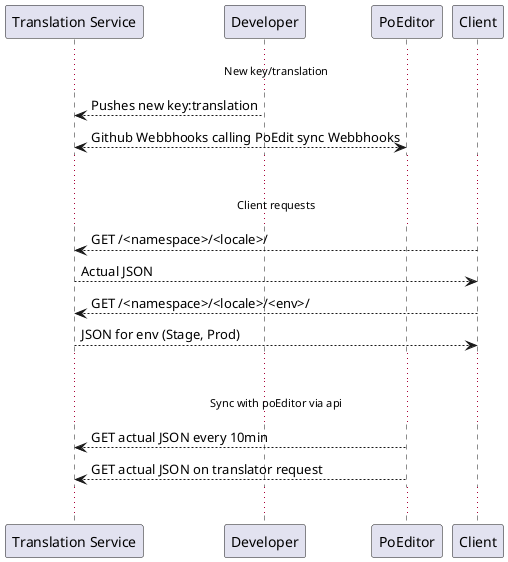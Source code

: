 @startuml
... New key/translation ...
"Translation Service" <-- "Developer" : Pushes new key:translation
"Translation Service" <--> "PoEditor": Github Webbhooks calling PoEdit sync Webbhooks
...
... Client requests ...
"Client" --> "Translation Service" : GET /<namespace>/<locale>/
"Translation Service" --> "Client" : Actual JSON

"Client" --> "Translation Service" : GET /<namespace>/<locale>/<env>/
"Translation Service" --> "Client" : JSON for env (Stage, Prod)
...
... Sync with poEditor via api ...
"Translation Service" <-- "PoEditor": GET actual JSON every 10min
"Translation Service" <-- "PoEditor": GET actual JSON on translator request
...
@enduml